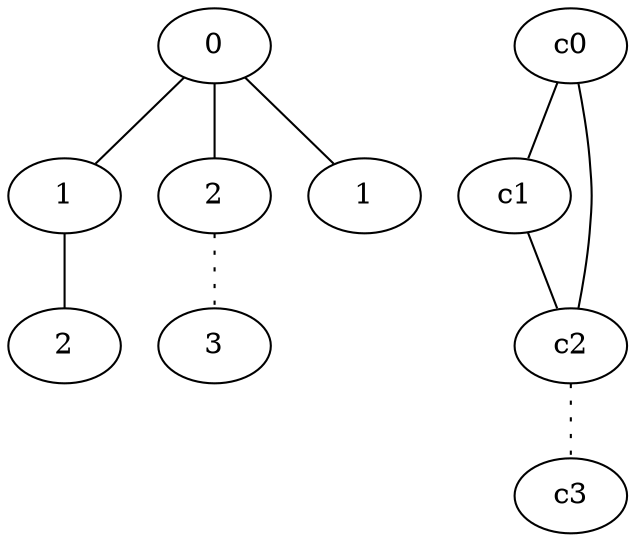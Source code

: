 graph {
a0[label=0];
a1[label=1];
a2[label=2];
a3[label=2];
a4[label=3];
a5[label=1];
a0 -- a1;
a0 -- a3;
a0 -- a5;
a1 -- a2;
a3 -- a4 [style=dotted];
c0 -- c1;
c0 -- c2;
c1 -- c2;
c2 -- c3 [style=dotted];
}
